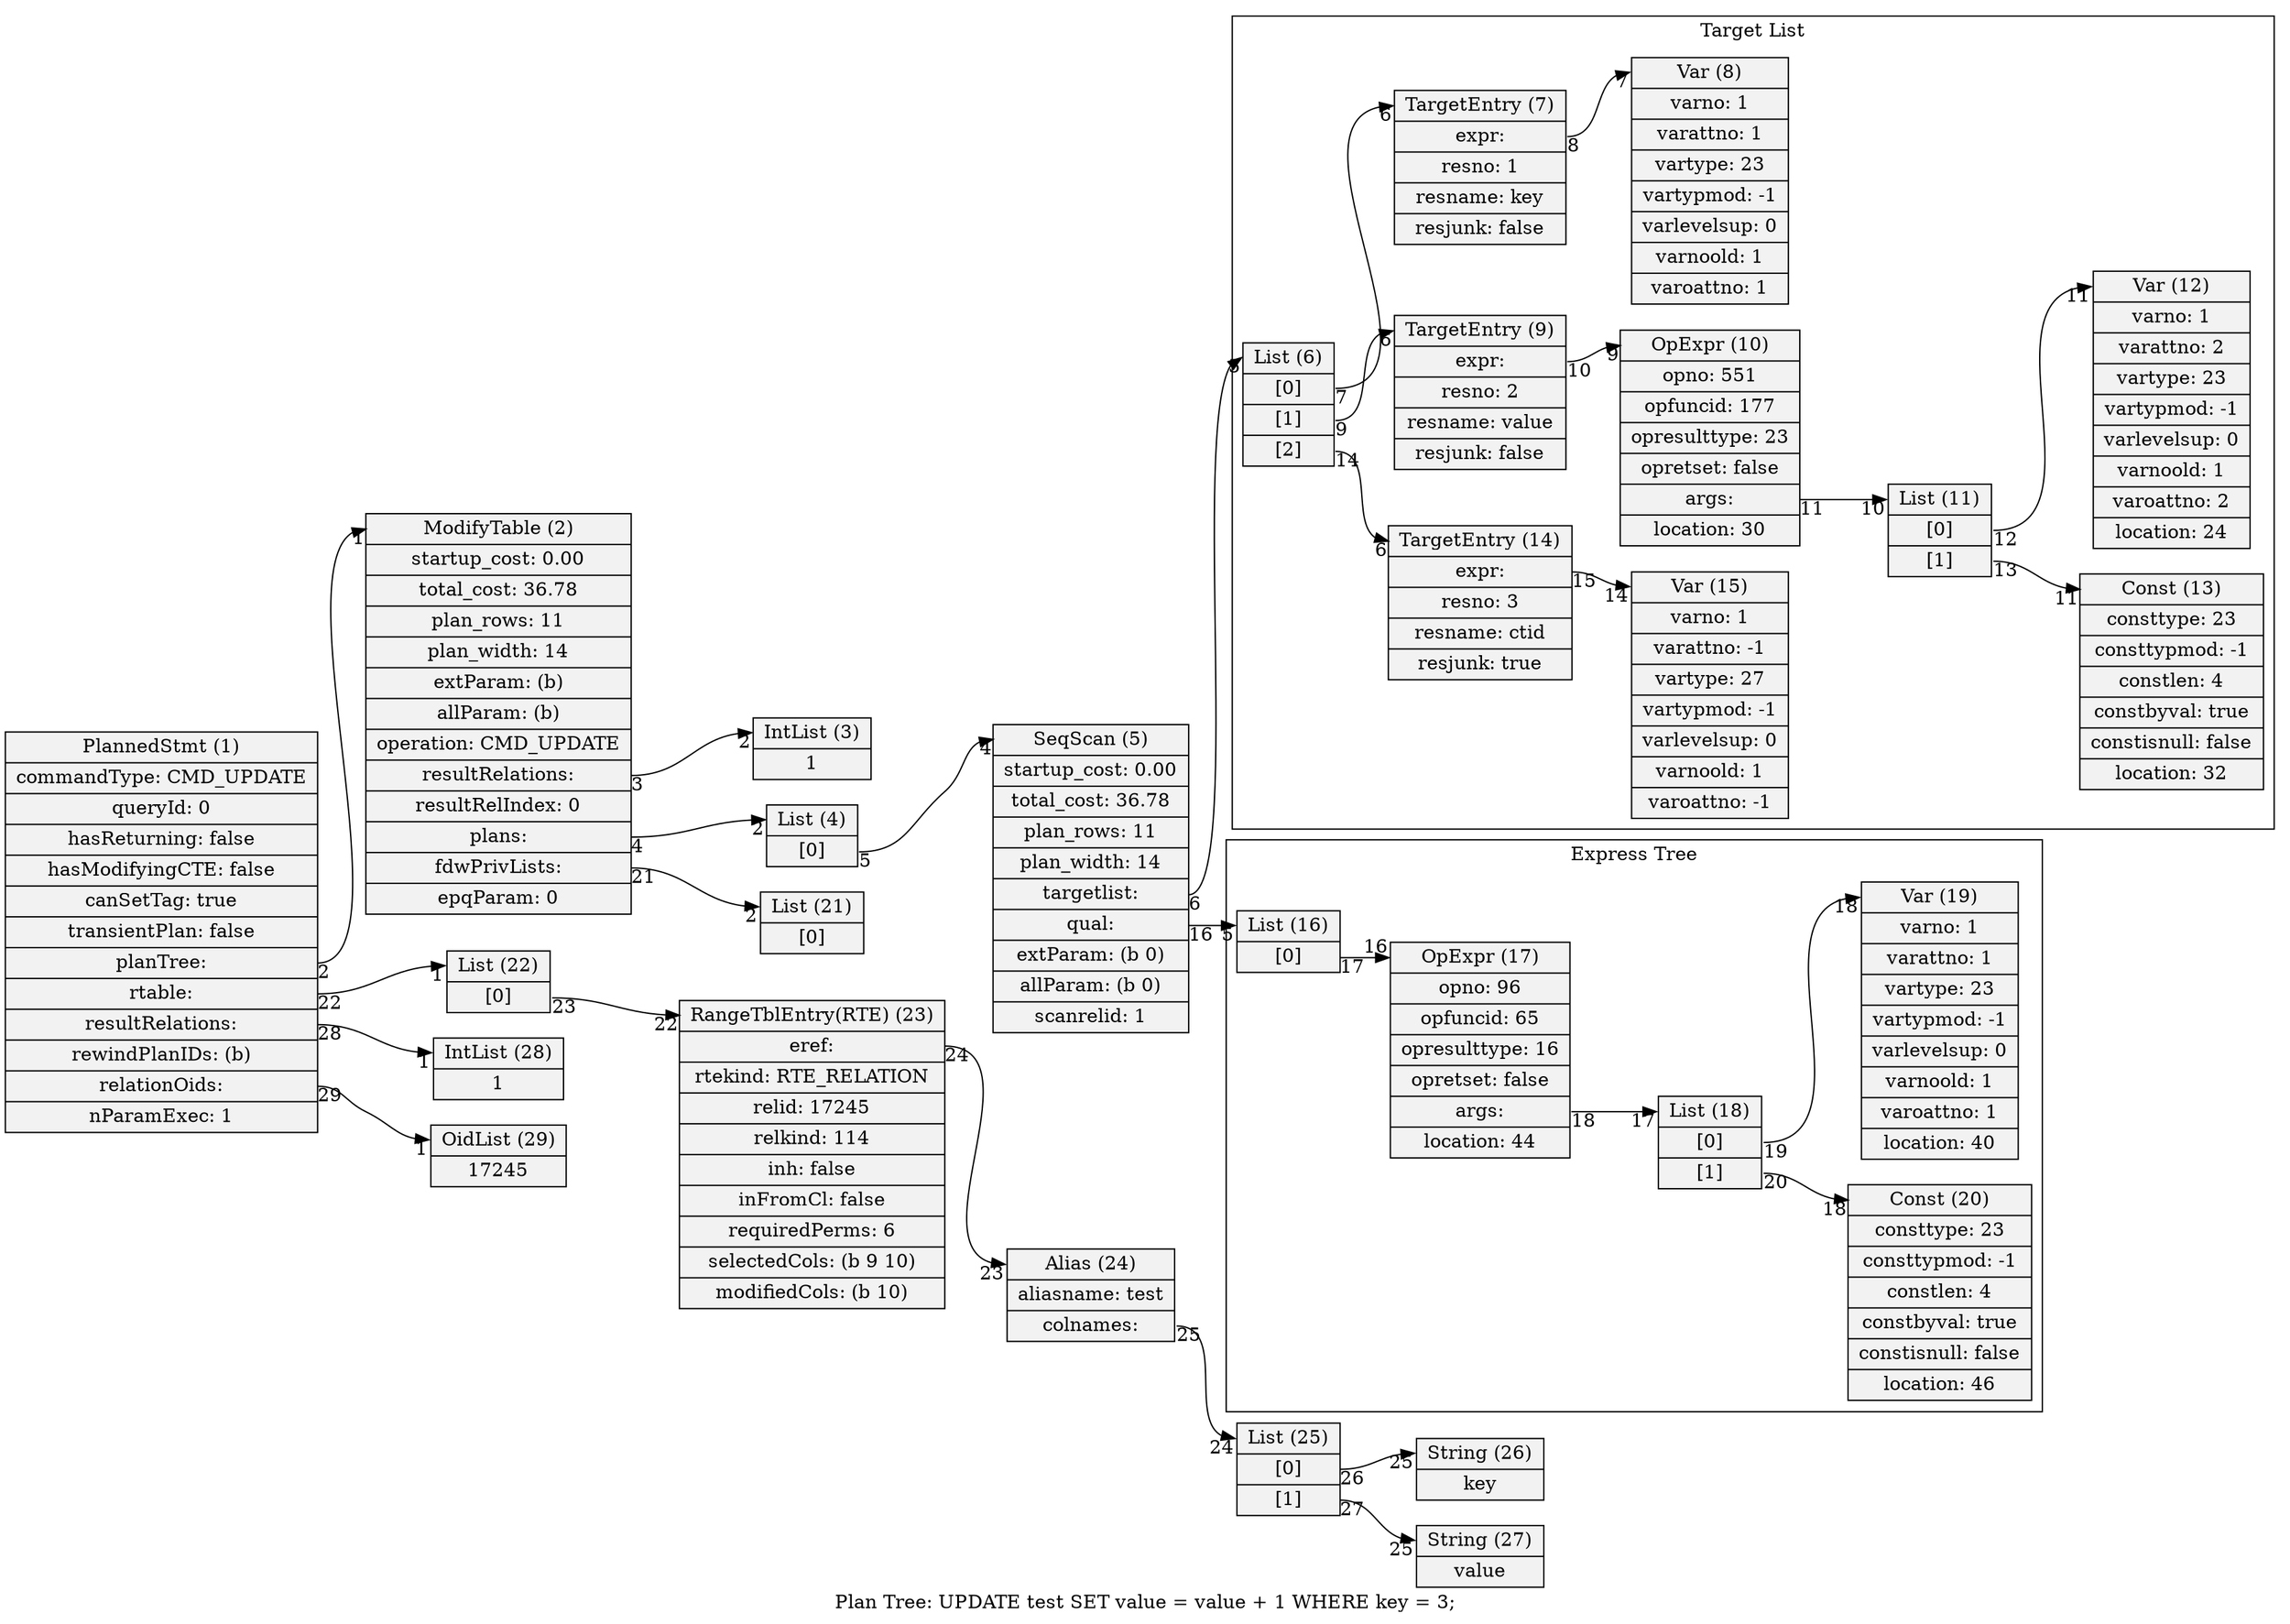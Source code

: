 digraph {
graph [rankdir = "LR", label = "Plan Tree: UPDATE test SET value = value + 1 WHERE key = 3;"]
node  [shape=record,style=filled,fillcolor=gray95]
edge  [arrowtail=empty]
24[label = "<head> Alias (24)|aliasname: test|<colnames> colnames: "]
26[label = "<head> String (26)|key"]
25[label = "<head> List (25)|<1> [0]|<2> [1]"]
27[label = "<head> String (27)|value"]
2[label = "<head> ModifyTable (2)|startup_cost: 0.00|total_cost: 36.78|plan_rows: 11|plan_width: 14|extParam: (b)|allParam: (b)|operation: CMD_UPDATE|<resultRelations> resultRelations: |resultRelIndex: 0|<plans> plans: |<fdwPrivLists> fdwPrivLists: |epqParam: 0"]
5[label = "<head> SeqScan (5)|startup_cost: 0.00|total_cost: 36.78|plan_rows: 11|plan_width: 14|<targetlist> targetlist: |<qual> qual: |extParam: (b 0)|allParam: (b 0)|scanrelid: 1"]
1[label = "<head> PlannedStmt (1)|commandType: CMD_UPDATE|queryId: 0|hasReturning: false|hasModifyingCTE: false|canSetTag: true|transientPlan: false|<planTree> planTree: |<rtable> rtable: |<resultRelations> resultRelations: |rewindPlanIDs: (b)|<relationOids> relationOids: |nParamExec: 1"]
4[label = "<head> List (4)|<1> [0]"]
3[label = "<head> IntList (3)|1 "]
21[label = "<head> List (21)|<1> [0]"]
23[label = "<head> RangeTblEntry(RTE) (23)|<eref> eref: |rtekind: RTE_RELATION|relid: 17245|relkind: 114|inh: false|inFromCl: false|requiredPerms: 6|selectedCols: (b 9 10)|modifiedCols: (b 10)"]
22[label = "<head> List (22)|<1> [0]"]
29[label = "<head> OidList (29)|17245 "]
28[label = "<head> IntList (28)|1 "]

24:colnames -> 25:head [headlabel = "24", taillabel = "25"]
25:1 -> 26:head [headlabel = "25", taillabel = "26"]
25:2 -> 27:head [headlabel = "25", taillabel = "27"]
2:plans -> 4:head [headlabel = "2", taillabel = "4"]
2:resultRelations -> 3:head [headlabel = "2", taillabel = "3"]
2:fdwPrivLists -> 21:head [headlabel = "2", taillabel = "21"]
5:targetlist -> 6:head [headlabel = "5", taillabel = "6"]
5:qual -> 16:head [headlabel = "5", taillabel = "16"]
1:planTree -> 2:head [headlabel = "1", taillabel = "2"]
1:rtable -> 22:head [headlabel = "1", taillabel = "22"]
1:relationOids -> 29:head [headlabel = "1", taillabel = "29"]
1:resultRelations -> 28:head [headlabel = "1", taillabel = "28"]
4:1 -> 5:head [headlabel = "4", taillabel = "5"]
23:eref -> 24:head [headlabel = "23", taillabel = "24"]
22:1 -> 23:head [headlabel = "22", taillabel = "23"]

subgraph cluster_0 {
	label = "Target List";
	9[label = "<head> TargetEntry (9)|<expr> expr: |resno: 2|resname: value|resjunk: false"]
	12[label = "<head> Var (12)|varno: 1|varattno: 2|vartype: 23|vartypmod: -1|varlevelsup: 0|varnoold: 1|varoattno: 2|location: 24"]
	11[label = "<head> List (11)|<1> [0]|<2> [1]"]
	13[label = "<head> Const (13)|consttype: 23|consttypmod: -1|constlen: 4|constbyval: true|constisnull: false|location: 32"]
	10[label = "<head> OpExpr (10)|opno: 551|opfuncid: 177|opresulttype: 23|opretset: false|<args> args: |location: 30"]
	15[label = "<head> Var (15)|varno: 1|varattno: -1|vartype: 27|vartypmod: -1|varlevelsup: 0|varnoold: 1|varoattno: -1"]
	8[label = "<head> Var (8)|varno: 1|varattno: 1|vartype: 23|vartypmod: -1|varlevelsup: 0|varnoold: 1|varoattno: 1"]
	7[label = "<head> TargetEntry (7)|<expr> expr: |resno: 1|resname: key|resjunk: false"]
	6[label = "<head> List (6)|<1> [0]|<2> [1]|<3> [2]"]
	14[label = "<head> TargetEntry (14)|<expr> expr: |resno: 3|resname: ctid|resjunk: true"]

	9:expr -> 10:head [headlabel = "9", taillabel = "10"]
	11:1 -> 12:head [headlabel = "11", taillabel = "12"]
	11:2 -> 13:head [headlabel = "11", taillabel = "13"]
	10:args -> 11:head [headlabel = "10", taillabel = "11"]
	7:expr -> 8:head [headlabel = "7", taillabel = "8"]
	6:2 -> 9:head [headlabel = "6", taillabel = "9"]
	6:1 -> 7:head [headlabel = "6", taillabel = "7"]
	6:3 -> 14:head [headlabel = "6", taillabel = "14"]
	14:expr -> 15:head [headlabel = "14", taillabel = "15"]
}

subgraph cluster_1 {
	label = "Express Tree";
	18[label = "<head> List (18)|<1> [0]|<2> [1]"]
	19[label = "<head> Var (19)|varno: 1|varattno: 1|vartype: 23|vartypmod: -1|varlevelsup: 0|varnoold: 1|varoattno: 1|location: 40"]
	20[label = "<head> Const (20)|consttype: 23|consttypmod: -1|constlen: 4|constbyval: true|constisnull: false|location: 46"]
	17[label = "<head> OpExpr (17)|opno: 96|opfuncid: 65|opresulttype: 16|opretset: false|<args> args: |location: 44"]
	16[label = "<head> List (16)|<1> [0]"]

	18:1 -> 19:head [headlabel = "18", taillabel = "19"]
	18:2 -> 20:head [headlabel = "18", taillabel = "20"]
	17:args -> 18:head [headlabel = "17", taillabel = "18"]
	16:1 -> 17:head [headlabel = "16", taillabel = "17"]
}

}


